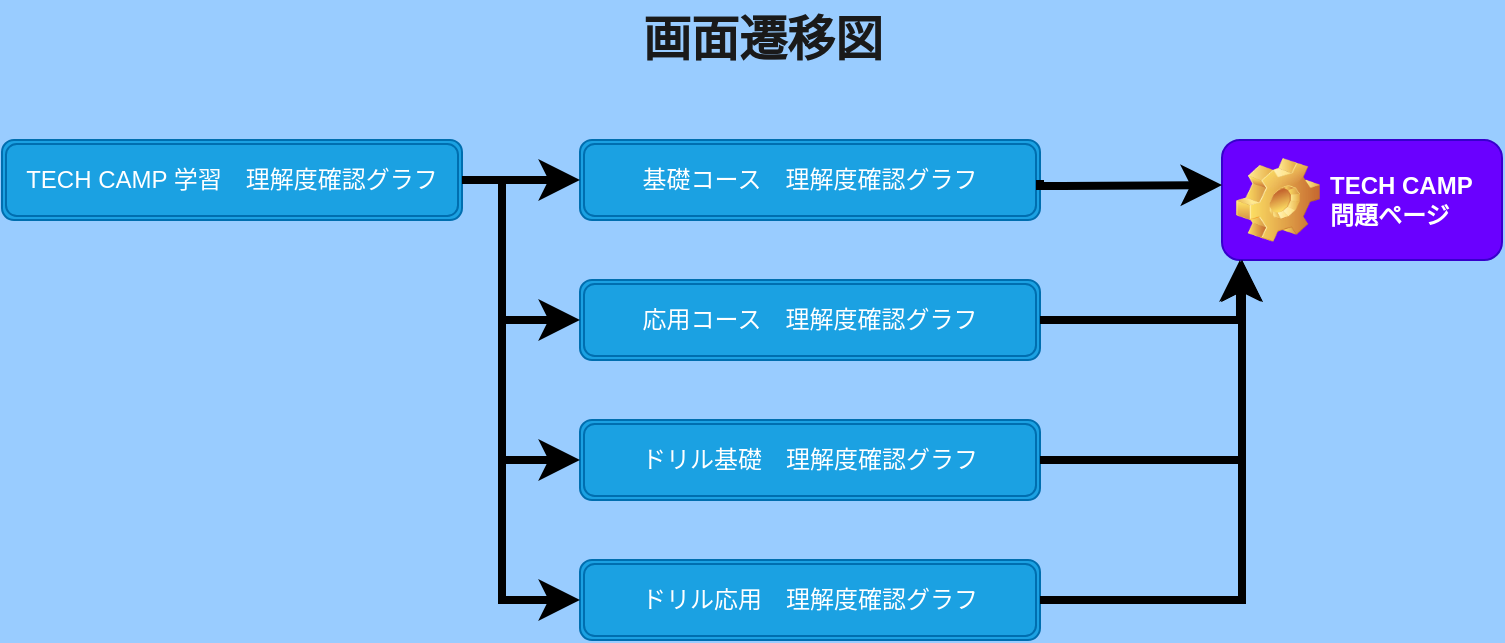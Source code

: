 <mxfile>
    <diagram id="GKzd9Vgg-UXlkeFOmPdJ" name="ページ1">
        <mxGraphModel dx="552" dy="582" grid="0" gridSize="10" guides="1" tooltips="1" connect="1" arrows="1" fold="1" page="1" pageScale="1" pageWidth="827" pageHeight="1169" background="#99CCFF" math="0" shadow="0">
            <root>
                <mxCell id="0"/>
                <mxCell id="1" parent="0"/>
                <mxCell id="2" value="TECH CAMP 学習　理解度確認グラフ" style="shape=ext;double=1;rounded=1;whiteSpace=wrap;html=1;fillColor=#1ba1e2;fontColor=#ffffff;strokeColor=#006EAF;" vertex="1" parent="1">
                    <mxGeometry x="10" y="90" width="230" height="40" as="geometry"/>
                </mxCell>
                <mxCell id="3" value="基礎コース　理解度確認グラフ" style="shape=ext;double=1;rounded=1;whiteSpace=wrap;html=1;fillColor=#1ba1e2;fontColor=#ffffff;strokeColor=#006EAF;" vertex="1" parent="1">
                    <mxGeometry x="299" y="90" width="230" height="40" as="geometry"/>
                </mxCell>
                <mxCell id="4" value="応用コース　理解度確認グラフ" style="shape=ext;double=1;rounded=1;whiteSpace=wrap;html=1;fillColor=#1ba1e2;fontColor=#ffffff;strokeColor=#006EAF;" vertex="1" parent="1">
                    <mxGeometry x="299" y="160" width="230" height="40" as="geometry"/>
                </mxCell>
                <mxCell id="5" value="ドリル基礎　理解度確認グラフ" style="shape=ext;double=1;rounded=1;whiteSpace=wrap;html=1;fillColor=#1ba1e2;fontColor=#ffffff;strokeColor=#006EAF;" vertex="1" parent="1">
                    <mxGeometry x="299" y="230" width="230" height="40" as="geometry"/>
                </mxCell>
                <mxCell id="6" value="ドリル応用　理解度確認グラフ" style="shape=ext;double=1;rounded=1;whiteSpace=wrap;html=1;fillColor=#1ba1e2;fontColor=#ffffff;strokeColor=#006EAF;" vertex="1" parent="1">
                    <mxGeometry x="299" y="300" width="230" height="40" as="geometry"/>
                </mxCell>
                <mxCell id="7" value="" style="edgeStyle=segmentEdgeStyle;endArrow=classic;html=1;curved=0;rounded=0;endSize=8;startSize=8;exitX=1;exitY=0.5;exitDx=0;exitDy=0;entryX=0;entryY=0.5;entryDx=0;entryDy=0;strokeWidth=4;" edge="1" parent="1" source="2" target="3">
                    <mxGeometry width="50" height="50" relative="1" as="geometry">
                        <mxPoint x="190" y="320" as="sourcePoint"/>
                        <mxPoint x="240" y="270" as="targetPoint"/>
                    </mxGeometry>
                </mxCell>
                <mxCell id="8" value="" style="edgeStyle=segmentEdgeStyle;endArrow=classic;html=1;curved=0;rounded=0;endSize=8;startSize=8;exitX=1;exitY=0.5;exitDx=0;exitDy=0;entryX=0;entryY=0.5;entryDx=0;entryDy=0;strokeWidth=4;" edge="1" parent="1" source="2" target="4">
                    <mxGeometry width="50" height="50" relative="1" as="geometry">
                        <mxPoint x="190" y="320" as="sourcePoint"/>
                        <mxPoint x="240" y="190" as="targetPoint"/>
                        <Array as="points">
                            <mxPoint x="260" y="110"/>
                            <mxPoint x="260" y="180"/>
                        </Array>
                    </mxGeometry>
                </mxCell>
                <mxCell id="9" value="" style="edgeStyle=segmentEdgeStyle;endArrow=classic;html=1;curved=0;rounded=0;endSize=8;startSize=8;entryX=0;entryY=0.5;entryDx=0;entryDy=0;exitX=1;exitY=0.5;exitDx=0;exitDy=0;strokeWidth=4;" edge="1" parent="1" source="2" target="5">
                    <mxGeometry width="50" height="50" relative="1" as="geometry">
                        <mxPoint x="190" y="320" as="sourcePoint"/>
                        <mxPoint x="240" y="270" as="targetPoint"/>
                        <Array as="points">
                            <mxPoint x="260" y="110"/>
                            <mxPoint x="260" y="250"/>
                        </Array>
                    </mxGeometry>
                </mxCell>
                <mxCell id="10" value="" style="edgeStyle=segmentEdgeStyle;endArrow=classic;html=1;curved=0;rounded=0;endSize=8;startSize=8;entryX=0;entryY=0.5;entryDx=0;entryDy=0;exitX=1;exitY=0.5;exitDx=0;exitDy=0;strokeWidth=4;" edge="1" parent="1" source="2" target="6">
                    <mxGeometry width="50" height="50" relative="1" as="geometry">
                        <mxPoint x="190" y="320" as="sourcePoint"/>
                        <mxPoint x="240" y="270" as="targetPoint"/>
                        <Array as="points">
                            <mxPoint x="260" y="110"/>
                            <mxPoint x="260" y="320"/>
                        </Array>
                    </mxGeometry>
                </mxCell>
                <mxCell id="13" style="edgeStyle=none;html=1;" edge="1" parent="1" source="11">
                    <mxGeometry relative="1" as="geometry">
                        <mxPoint x="620" y="110" as="targetPoint"/>
                    </mxGeometry>
                </mxCell>
                <mxCell id="11" value="TECH CAMP 問題ページ" style="label;whiteSpace=wrap;html=1;image=img/clipart/Gear_128x128.png;fillColor=#6a00ff;fontColor=#ffffff;strokeColor=#3700CC;" vertex="1" parent="1">
                    <mxGeometry x="620" y="90" width="140" height="60" as="geometry"/>
                </mxCell>
                <mxCell id="12" value="" style="edgeStyle=segmentEdgeStyle;endArrow=classic;html=1;curved=0;rounded=0;endSize=8;startSize=8;exitX=1;exitY=0.5;exitDx=0;exitDy=0;strokeWidth=4;" edge="1" parent="1" source="3">
                    <mxGeometry width="50" height="50" relative="1" as="geometry">
                        <mxPoint x="540" y="107.5" as="sourcePoint"/>
                        <mxPoint x="620" y="112.5" as="targetPoint"/>
                        <Array as="points">
                            <mxPoint x="529" y="113"/>
                            <mxPoint x="540" y="113"/>
                        </Array>
                    </mxGeometry>
                </mxCell>
                <mxCell id="15" value="" style="edgeStyle=segmentEdgeStyle;endArrow=classic;html=1;curved=0;rounded=0;endSize=8;startSize=8;entryX=0.064;entryY=1;entryDx=0;entryDy=0;entryPerimeter=0;strokeWidth=4;" edge="1" parent="1" target="11">
                    <mxGeometry width="50" height="50" relative="1" as="geometry">
                        <mxPoint x="529" y="180" as="sourcePoint"/>
                        <mxPoint x="579" y="130" as="targetPoint"/>
                    </mxGeometry>
                </mxCell>
                <mxCell id="16" value="" style="edgeStyle=segmentEdgeStyle;endArrow=classic;html=1;curved=0;rounded=0;endSize=8;startSize=8;strokeWidth=4;" edge="1" parent="1">
                    <mxGeometry width="50" height="50" relative="1" as="geometry">
                        <mxPoint x="529" y="250" as="sourcePoint"/>
                        <mxPoint x="630" y="150" as="targetPoint"/>
                    </mxGeometry>
                </mxCell>
                <mxCell id="17" value="" style="edgeStyle=segmentEdgeStyle;endArrow=classic;html=1;curved=0;rounded=0;endSize=8;startSize=8;strokeWidth=4;" edge="1" parent="1">
                    <mxGeometry width="50" height="50" relative="1" as="geometry">
                        <mxPoint x="529" y="320" as="sourcePoint"/>
                        <mxPoint x="630" y="150" as="targetPoint"/>
                        <Array as="points">
                            <mxPoint x="630" y="320"/>
                        </Array>
                    </mxGeometry>
                </mxCell>
                <mxCell id="18" value="画面遷移図" style="text;strokeColor=none;fillColor=none;html=1;fontSize=24;fontStyle=1;verticalAlign=middle;align=center;fontColor=#1A1A1A;" vertex="1" parent="1">
                    <mxGeometry x="290" y="20" width="200" height="40" as="geometry"/>
                </mxCell>
            </root>
        </mxGraphModel>
    </diagram>
</mxfile>